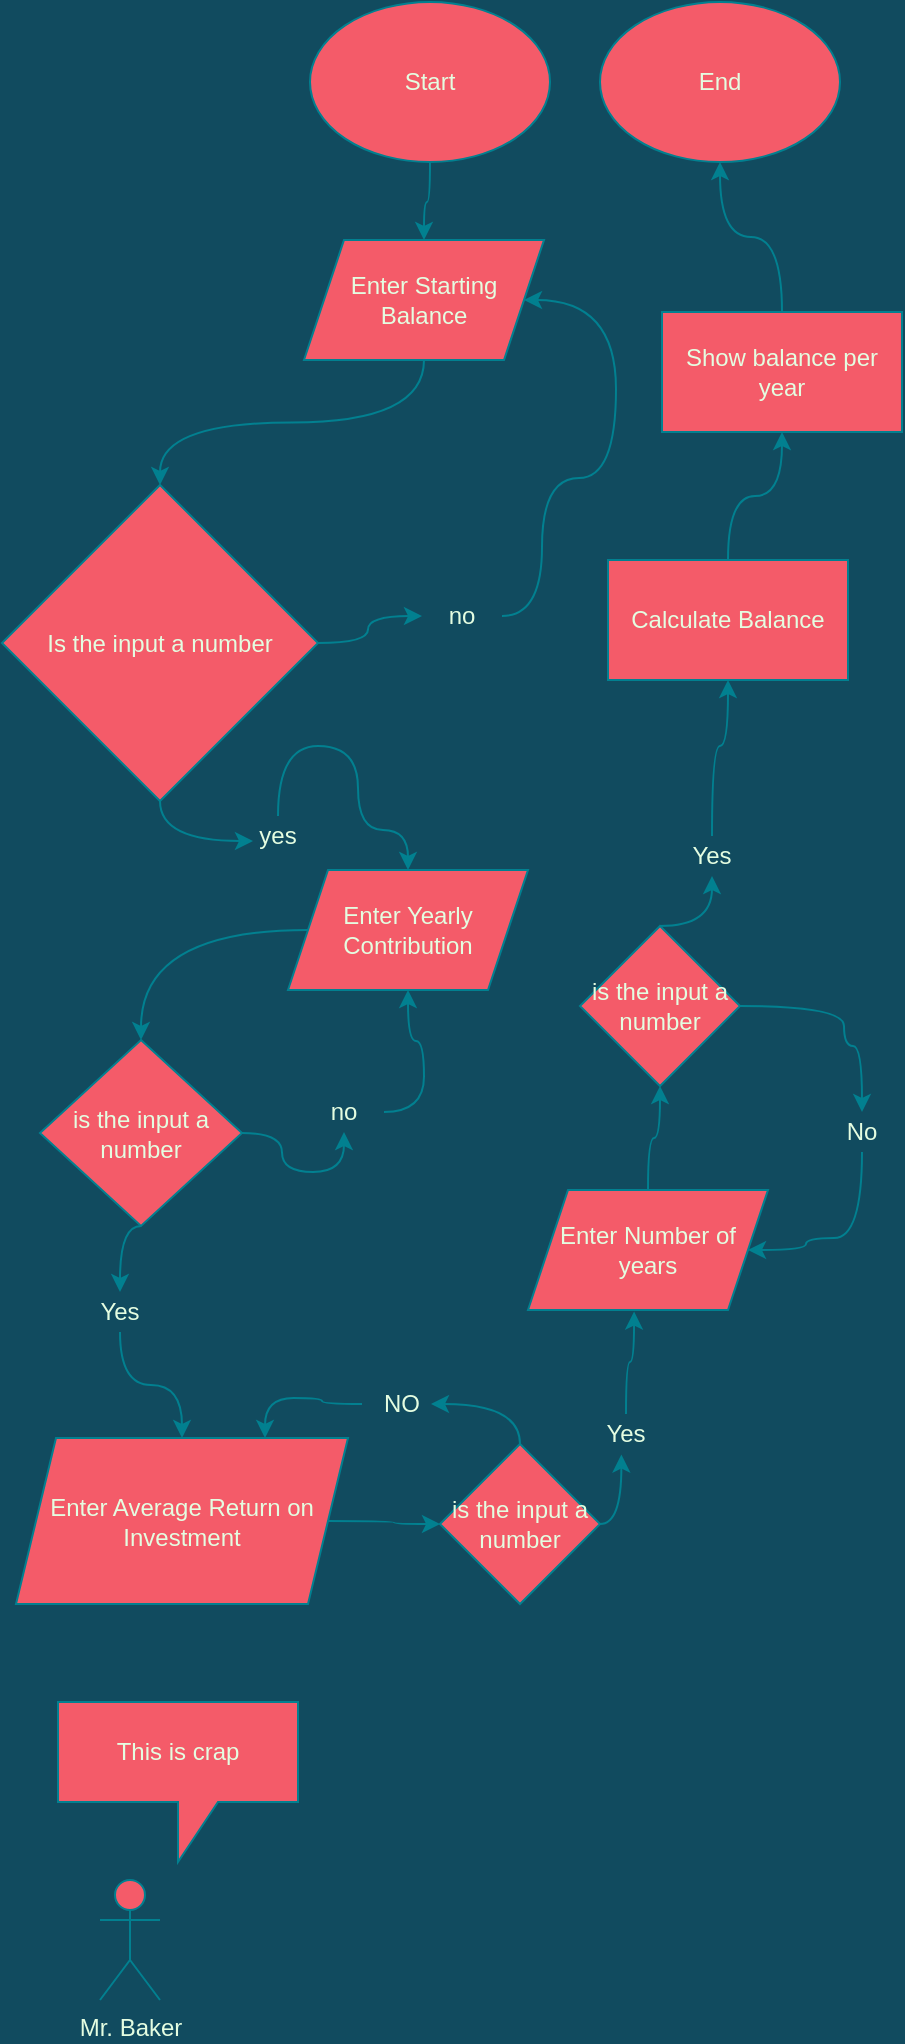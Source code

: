 <mxfile version="13.6.10" type="github">
  <diagram id="qUnon9rWK1T8DNUqRCIi" name="Page-1">
    <mxGraphModel grid="0" dx="1016" dy="1150" gridSize="10" guides="1" tooltips="1" connect="1" arrows="1" fold="1" page="1" pageScale="1" pageWidth="850" pageHeight="1100" math="0" shadow="0" background="#114B5F">
      <root>
        <mxCell id="0" />
        <mxCell id="1" parent="0" />
        <mxCell id="c7U_lFZOKelw3ld-xOK1-2" value="" parent="1" target="c7U_lFZOKelw3ld-xOK1-1" source="TYUJkwS5z9lv2B-sG-99-1" edge="1" style="edgeStyle=orthogonalEdgeStyle;orthogonalLoop=1;jettySize=auto;html=1;labelBackgroundColor=#114B5F;strokeColor=#028090;fontColor=#E4FDE1;curved=1;exitX=0.5;exitY=1;exitDx=0;exitDy=0;">
          <mxGeometry as="geometry" relative="1">
            <mxPoint as="sourcePoint" x="265" y="200" />
          </mxGeometry>
        </mxCell>
        <mxCell id="TYUJkwS5z9lv2B-sG-99-1" value="Start" parent="1" style="ellipse;whiteSpace=wrap;html=1;fillColor=#F45B69;strokeColor=#028090;fontColor=#E4FDE1;" vertex="1">
          <mxGeometry as="geometry" x="216" y="36" width="120" height="80" />
        </mxCell>
        <mxCell id="c7U_lFZOKelw3ld-xOK1-4" value="" parent="1" target="lZdONFPbMPYTnM9vWjer-17" source="c7U_lFZOKelw3ld-xOK1-1" edge="1" style="edgeStyle=orthogonalEdgeStyle;orthogonalLoop=1;jettySize=auto;html=1;labelBackgroundColor=#114B5F;strokeColor=#028090;fontColor=#E4FDE1;curved=1;entryX=0.5;entryY=0;entryDx=0;entryDy=0;">
          <mxGeometry as="geometry" relative="1">
            <mxPoint as="targetPoint" x="273" y="306" />
          </mxGeometry>
        </mxCell>
        <mxCell id="c7U_lFZOKelw3ld-xOK1-1" value="Enter Starting Balance" parent="1" style="shape=parallelogram;perimeter=parallelogramPerimeter;whiteSpace=wrap;html=1;fixedSize=1;fillColor=#F45B69;strokeColor=#028090;fontColor=#E4FDE1;" vertex="1">
          <mxGeometry as="geometry" x="213" y="155" width="120" height="60" />
        </mxCell>
        <mxCell id="lZdONFPbMPYTnM9vWjer-3" value="" parent="1" target="lZdONFPbMPYTnM9vWjer-2" source="lZdONFPbMPYTnM9vWjer-32" edge="1" style="edgeStyle=orthogonalEdgeStyle;orthogonalLoop=1;jettySize=auto;html=1;labelBackgroundColor=#114B5F;strokeColor=#028090;fontColor=#E4FDE1;curved=1;exitX=0.5;exitY=0;exitDx=0;exitDy=0;">
          <mxGeometry as="geometry" relative="1">
            <mxPoint as="sourcePoint" x="273" y="366" />
            <Array as="points">
              <mxPoint x="200" y="408" />
              <mxPoint x="240" y="408" />
              <mxPoint x="240" y="450" />
              <mxPoint x="265" y="450" />
            </Array>
          </mxGeometry>
        </mxCell>
        <mxCell id="lZdONFPbMPYTnM9vWjer-5" value="" parent="1" target="lZdONFPbMPYTnM9vWjer-27" source="lZdONFPbMPYTnM9vWjer-2" edge="1" style="edgeStyle=orthogonalEdgeStyle;orthogonalLoop=1;jettySize=auto;html=1;labelBackgroundColor=#114B5F;strokeColor=#028090;fontColor=#E4FDE1;curved=1;entryX=0.5;entryY=0;entryDx=0;entryDy=0;">
          <mxGeometry as="geometry" relative="1" />
        </mxCell>
        <mxCell id="lZdONFPbMPYTnM9vWjer-2" value="Enter Yearly Contribution" parent="1" style="shape=parallelogram;perimeter=parallelogramPerimeter;whiteSpace=wrap;html=1;fixedSize=1;fillColor=#F45B69;strokeColor=#028090;fontColor=#E4FDE1;" vertex="1">
          <mxGeometry as="geometry" x="205" y="470" width="120" height="60" />
        </mxCell>
        <mxCell id="lZdONFPbMPYTnM9vWjer-35" parent="1" target="c7U_lFZOKelw3ld-xOK1-1" source="lZdONFPbMPYTnM9vWjer-36" edge="1" style="edgeStyle=orthogonalEdgeStyle;curved=1;rounded=1;orthogonalLoop=1;jettySize=auto;html=1;exitX=1;exitY=0.5;exitDx=0;exitDy=0;entryX=1;entryY=0.5;entryDx=0;entryDy=0;strokeColor=#028090;fillColor=#F45B69;fontColor=#E4FDE1;">
          <mxGeometry as="geometry" relative="1">
            <Array as="points">
              <mxPoint x="332" y="343" />
              <mxPoint x="332" y="274" />
              <mxPoint x="369" y="274" />
              <mxPoint x="369" y="185" />
            </Array>
          </mxGeometry>
        </mxCell>
        <mxCell id="lZdONFPbMPYTnM9vWjer-17" value="Is the input a number" parent="1" style="rhombus;whiteSpace=wrap;html=1;strokeColor=#028090;fillColor=#F45B69;fontColor=#E4FDE1;" vertex="1">
          <mxGeometry as="geometry" x="62" y="277.5" width="158" height="158" />
        </mxCell>
        <mxCell id="lZdONFPbMPYTnM9vWjer-39" parent="1" target="lZdONFPbMPYTnM9vWjer-2" source="lZdONFPbMPYTnM9vWjer-40" edge="1" style="edgeStyle=orthogonalEdgeStyle;curved=1;rounded=1;orthogonalLoop=1;jettySize=auto;html=1;exitX=1;exitY=0.5;exitDx=0;exitDy=0;entryX=0.5;entryY=1;entryDx=0;entryDy=0;strokeColor=#028090;fillColor=#F45B69;fontColor=#E4FDE1;">
          <mxGeometry as="geometry" relative="1" />
        </mxCell>
        <mxCell id="lZdONFPbMPYTnM9vWjer-51" parent="1" target="lZdONFPbMPYTnM9vWjer-50" source="lZdONFPbMPYTnM9vWjer-52" edge="1" style="edgeStyle=orthogonalEdgeStyle;curved=1;rounded=1;orthogonalLoop=1;jettySize=auto;html=1;exitX=0.5;exitY=1;exitDx=0;exitDy=0;entryX=0.5;entryY=0;entryDx=0;entryDy=0;strokeColor=#028090;fillColor=#F45B69;fontColor=#E4FDE1;">
          <mxGeometry as="geometry" relative="1" />
        </mxCell>
        <mxCell id="lZdONFPbMPYTnM9vWjer-27" value="is the input a number" parent="1" style="rhombus;whiteSpace=wrap;html=1;strokeColor=#028090;fillColor=#F45B69;fontColor=#E4FDE1;" vertex="1">
          <mxGeometry as="geometry" x="81" y="555" width="101" height="93" />
        </mxCell>
        <mxCell id="lZdONFPbMPYTnM9vWjer-32" value="yes" parent="1" style="text;html=1;strokeColor=none;fillColor=none;align=center;verticalAlign=middle;whiteSpace=wrap;rounded=0;fontColor=#E4FDE1;" vertex="1">
          <mxGeometry as="geometry" x="180" y="443" width="40" height="20" />
        </mxCell>
        <mxCell id="lZdONFPbMPYTnM9vWjer-34" value="" parent="1" source="lZdONFPbMPYTnM9vWjer-17" edge="1" style="edgeStyle=orthogonalEdgeStyle;orthogonalLoop=1;jettySize=auto;html=1;labelBackgroundColor=#114B5F;strokeColor=#028090;fontColor=#E4FDE1;curved=1;exitX=0.5;exitY=1;exitDx=0;exitDy=0;">
          <mxGeometry as="geometry" relative="1">
            <mxPoint as="sourcePoint" x="141" y="435.5" />
            <mxPoint as="targetPoint" x="187" y="456" />
          </mxGeometry>
        </mxCell>
        <mxCell id="lZdONFPbMPYTnM9vWjer-36" value="no" parent="1" style="text;html=1;strokeColor=none;fillColor=none;align=center;verticalAlign=middle;whiteSpace=wrap;rounded=0;fontColor=#E4FDE1;" vertex="1">
          <mxGeometry as="geometry" x="272" y="333" width="40" height="20" />
        </mxCell>
        <mxCell id="lZdONFPbMPYTnM9vWjer-38" parent="1" target="lZdONFPbMPYTnM9vWjer-36" source="lZdONFPbMPYTnM9vWjer-17" edge="1" style="edgeStyle=orthogonalEdgeStyle;curved=1;rounded=1;orthogonalLoop=1;jettySize=auto;html=1;exitX=1;exitY=0.5;exitDx=0;exitDy=0;entryX=0;entryY=0.5;entryDx=0;entryDy=0;strokeColor=#028090;fillColor=#F45B69;fontColor=#E4FDE1;">
          <mxGeometry as="geometry" relative="1">
            <mxPoint as="sourcePoint" x="220" y="356.5" />
            <mxPoint as="targetPoint" x="323" y="185" />
            <Array as="points">
              <mxPoint x="245" y="357" />
              <mxPoint x="245" y="343" />
            </Array>
          </mxGeometry>
        </mxCell>
        <mxCell id="lZdONFPbMPYTnM9vWjer-40" value="no" parent="1" style="text;html=1;strokeColor=none;fillColor=none;align=center;verticalAlign=middle;whiteSpace=wrap;rounded=0;fontColor=#E4FDE1;" vertex="1">
          <mxGeometry as="geometry" x="213" y="581" width="40" height="20" />
        </mxCell>
        <mxCell id="lZdONFPbMPYTnM9vWjer-41" parent="1" target="lZdONFPbMPYTnM9vWjer-40" source="lZdONFPbMPYTnM9vWjer-27" edge="1" style="edgeStyle=orthogonalEdgeStyle;curved=1;rounded=1;orthogonalLoop=1;jettySize=auto;html=1;exitX=1;exitY=0.5;exitDx=0;exitDy=0;entryX=0.5;entryY=1;entryDx=0;entryDy=0;strokeColor=#028090;fillColor=#F45B69;fontColor=#E4FDE1;">
          <mxGeometry as="geometry" relative="1">
            <mxPoint as="sourcePoint" x="182" y="601.5" />
            <mxPoint as="targetPoint" x="265" y="530" />
          </mxGeometry>
        </mxCell>
        <mxCell id="lZdONFPbMPYTnM9vWjer-55" parent="1" target="lZdONFPbMPYTnM9vWjer-54" source="lZdONFPbMPYTnM9vWjer-50" edge="1" style="edgeStyle=orthogonalEdgeStyle;curved=1;rounded=1;orthogonalLoop=1;jettySize=auto;html=1;exitX=1;exitY=0.5;exitDx=0;exitDy=0;entryX=0;entryY=0.5;entryDx=0;entryDy=0;strokeColor=#028090;fillColor=#F45B69;fontColor=#E4FDE1;">
          <mxGeometry as="geometry" relative="1" />
        </mxCell>
        <mxCell id="lZdONFPbMPYTnM9vWjer-50" value="Enter Average Return on Investment" parent="1" style="shape=parallelogram;perimeter=parallelogramPerimeter;whiteSpace=wrap;html=1;fixedSize=1;strokeColor=#028090;fillColor=#F45B69;fontColor=#E4FDE1;" vertex="1">
          <mxGeometry as="geometry" x="69" y="754" width="166" height="83" />
        </mxCell>
        <mxCell id="lZdONFPbMPYTnM9vWjer-52" value="Yes" parent="1" style="text;html=1;strokeColor=none;fillColor=none;align=center;verticalAlign=middle;whiteSpace=wrap;rounded=0;fontColor=#E4FDE1;" vertex="1">
          <mxGeometry as="geometry" x="101" y="681" width="40" height="20" />
        </mxCell>
        <mxCell id="lZdONFPbMPYTnM9vWjer-53" parent="1" target="lZdONFPbMPYTnM9vWjer-52" source="lZdONFPbMPYTnM9vWjer-27" edge="1" style="edgeStyle=orthogonalEdgeStyle;curved=1;rounded=1;orthogonalLoop=1;jettySize=auto;html=1;exitX=0.5;exitY=1;exitDx=0;exitDy=0;entryX=0.5;entryY=0;entryDx=0;entryDy=0;strokeColor=#028090;fillColor=#F45B69;fontColor=#E4FDE1;">
          <mxGeometry as="geometry" relative="1">
            <mxPoint as="sourcePoint" x="131.5" y="648" />
            <mxPoint as="targetPoint" x="152" y="754" />
          </mxGeometry>
        </mxCell>
        <mxCell id="lZdONFPbMPYTnM9vWjer-60" parent="1" target="lZdONFPbMPYTnM9vWjer-50" source="lZdONFPbMPYTnM9vWjer-61" edge="1" style="edgeStyle=orthogonalEdgeStyle;curved=1;rounded=1;orthogonalLoop=1;jettySize=auto;html=1;exitX=0;exitY=0.5;exitDx=0;exitDy=0;entryX=0.75;entryY=0;entryDx=0;entryDy=0;strokeColor=#028090;fillColor=#F45B69;fontColor=#E4FDE1;">
          <mxGeometry as="geometry" relative="1" />
        </mxCell>
        <mxCell id="lZdONFPbMPYTnM9vWjer-63" parent="1" target="lZdONFPbMPYTnM9vWjer-59" source="lZdONFPbMPYTnM9vWjer-64" edge="1" style="edgeStyle=orthogonalEdgeStyle;curved=1;rounded=1;orthogonalLoop=1;jettySize=auto;html=1;exitX=0.5;exitY=0;exitDx=0;exitDy=0;entryX=0.442;entryY=1.013;entryDx=0;entryDy=0;entryPerimeter=0;strokeColor=#028090;fillColor=#F45B69;fontColor=#E4FDE1;">
          <mxGeometry as="geometry" relative="1" />
        </mxCell>
        <mxCell id="lZdONFPbMPYTnM9vWjer-54" value="is the input a number" parent="1" style="rhombus;whiteSpace=wrap;html=1;strokeColor=#028090;fillColor=#F45B69;fontColor=#E4FDE1;" vertex="1">
          <mxGeometry as="geometry" x="281" y="757" width="80" height="80" />
        </mxCell>
        <mxCell id="lZdONFPbMPYTnM9vWjer-56" value="Mr. Baker" parent="1" style="shape=umlActor;verticalLabelPosition=bottom;verticalAlign=top;html=1;outlineConnect=0;strokeColor=#028090;fillColor=#F45B69;fontColor=#E4FDE1;" vertex="1">
          <mxGeometry as="geometry" x="111" y="975" width="30" height="60" />
        </mxCell>
        <mxCell id="lZdONFPbMPYTnM9vWjer-57" value="This is crap" parent="1" style="shape=callout;whiteSpace=wrap;html=1;perimeter=calloutPerimeter;strokeColor=#028090;fillColor=#F45B69;fontColor=#E4FDE1;" vertex="1">
          <mxGeometry as="geometry" x="90" y="886" width="120" height="80" />
        </mxCell>
        <mxCell id="lZdONFPbMPYTnM9vWjer-67" parent="1" target="lZdONFPbMPYTnM9vWjer-66" source="lZdONFPbMPYTnM9vWjer-59" edge="1" style="edgeStyle=orthogonalEdgeStyle;curved=1;rounded=1;orthogonalLoop=1;jettySize=auto;html=1;exitX=0.5;exitY=0;exitDx=0;exitDy=0;entryX=0.5;entryY=1;entryDx=0;entryDy=0;strokeColor=#028090;fillColor=#F45B69;fontColor=#E4FDE1;">
          <mxGeometry as="geometry" relative="1" />
        </mxCell>
        <mxCell id="lZdONFPbMPYTnM9vWjer-59" value="Enter Number of years" parent="1" style="shape=parallelogram;perimeter=parallelogramPerimeter;whiteSpace=wrap;html=1;fixedSize=1;strokeColor=#028090;fillColor=#F45B69;fontColor=#E4FDE1;" vertex="1">
          <mxGeometry as="geometry" x="325" y="630" width="120" height="60" />
        </mxCell>
        <mxCell id="lZdONFPbMPYTnM9vWjer-61" value="NO" parent="1" style="text;html=1;strokeColor=none;fillColor=none;align=center;verticalAlign=middle;whiteSpace=wrap;rounded=0;fontColor=#E4FDE1;" vertex="1">
          <mxGeometry as="geometry" x="242" y="727" width="40" height="20" />
        </mxCell>
        <mxCell id="lZdONFPbMPYTnM9vWjer-62" parent="1" source="lZdONFPbMPYTnM9vWjer-54" edge="1" style="edgeStyle=orthogonalEdgeStyle;curved=1;rounded=1;orthogonalLoop=1;jettySize=auto;html=1;exitX=0.5;exitY=0;exitDx=0;exitDy=0;strokeColor=#028090;fillColor=#F45B69;fontColor=#E4FDE1;">
          <mxGeometry as="geometry" relative="1">
            <mxPoint as="sourcePoint" x="321" y="757" />
            <mxPoint as="targetPoint" x="276" y="737" />
          </mxGeometry>
        </mxCell>
        <mxCell id="lZdONFPbMPYTnM9vWjer-64" value="Yes" parent="1" style="text;html=1;strokeColor=none;fillColor=none;align=center;verticalAlign=middle;whiteSpace=wrap;rounded=0;fontColor=#E4FDE1;" vertex="1">
          <mxGeometry as="geometry" x="354" y="742" width="40" height="20" />
        </mxCell>
        <mxCell id="lZdONFPbMPYTnM9vWjer-65" parent="1" target="lZdONFPbMPYTnM9vWjer-64" source="lZdONFPbMPYTnM9vWjer-54" edge="1" style="edgeStyle=orthogonalEdgeStyle;curved=1;rounded=1;orthogonalLoop=1;jettySize=auto;html=1;exitX=1;exitY=0.5;exitDx=0;exitDy=0;entryX=0.442;entryY=1.013;entryDx=0;entryDy=0;entryPerimeter=0;strokeColor=#028090;fillColor=#F45B69;fontColor=#E4FDE1;">
          <mxGeometry as="geometry" relative="1">
            <mxPoint as="sourcePoint" x="361" y="797" />
            <mxPoint as="targetPoint" x="372.04" y="698.78" />
          </mxGeometry>
        </mxCell>
        <mxCell id="lZdONFPbMPYTnM9vWjer-68" parent="1" target="lZdONFPbMPYTnM9vWjer-59" source="lZdONFPbMPYTnM9vWjer-69" edge="1" style="edgeStyle=orthogonalEdgeStyle;curved=1;rounded=1;orthogonalLoop=1;jettySize=auto;html=1;exitX=0.5;exitY=1;exitDx=0;exitDy=0;entryX=1;entryY=0.5;entryDx=0;entryDy=0;strokeColor=#028090;fillColor=#F45B69;fontColor=#E4FDE1;">
          <mxGeometry as="geometry" relative="1">
            <Array as="points">
              <mxPoint x="492" y="654" />
              <mxPoint x="464" y="654" />
              <mxPoint x="464" y="660" />
            </Array>
          </mxGeometry>
        </mxCell>
        <mxCell id="lZdONFPbMPYTnM9vWjer-73" parent="1" target="lZdONFPbMPYTnM9vWjer-72" source="lZdONFPbMPYTnM9vWjer-74" edge="1" style="edgeStyle=orthogonalEdgeStyle;curved=1;rounded=1;orthogonalLoop=1;jettySize=auto;html=1;exitX=0.5;exitY=0;exitDx=0;exitDy=0;entryX=0.5;entryY=1;entryDx=0;entryDy=0;strokeColor=#028090;fillColor=#F45B69;fontColor=#E4FDE1;">
          <mxGeometry as="geometry" relative="1">
            <Array as="points">
              <mxPoint x="417" y="408" />
            </Array>
          </mxGeometry>
        </mxCell>
        <mxCell id="lZdONFPbMPYTnM9vWjer-66" value="is the input a number" parent="1" style="rhombus;whiteSpace=wrap;html=1;strokeColor=#028090;fillColor=#F45B69;fontColor=#E4FDE1;" vertex="1">
          <mxGeometry as="geometry" x="351" y="498" width="80" height="80" />
        </mxCell>
        <mxCell id="lZdONFPbMPYTnM9vWjer-69" value="No" parent="1" style="text;html=1;strokeColor=none;fillColor=none;align=center;verticalAlign=middle;whiteSpace=wrap;rounded=0;fontColor=#E4FDE1;" vertex="1">
          <mxGeometry as="geometry" x="472" y="591" width="40" height="20" />
        </mxCell>
        <mxCell id="lZdONFPbMPYTnM9vWjer-70" parent="1" target="lZdONFPbMPYTnM9vWjer-69" source="lZdONFPbMPYTnM9vWjer-66" edge="1" style="edgeStyle=orthogonalEdgeStyle;curved=1;rounded=1;orthogonalLoop=1;jettySize=auto;html=1;exitX=1;exitY=0.5;exitDx=0;exitDy=0;entryX=0.5;entryY=0;entryDx=0;entryDy=0;strokeColor=#028090;fillColor=#F45B69;fontColor=#E4FDE1;">
          <mxGeometry as="geometry" relative="1">
            <mxPoint as="sourcePoint" x="431" y="538" />
            <mxPoint as="targetPoint" x="435" y="660" />
            <Array as="points">
              <mxPoint x="483" y="538" />
              <mxPoint x="483" y="558" />
              <mxPoint x="492" y="558" />
            </Array>
          </mxGeometry>
        </mxCell>
        <mxCell id="lZdONFPbMPYTnM9vWjer-77" parent="1" target="lZdONFPbMPYTnM9vWjer-76" source="lZdONFPbMPYTnM9vWjer-72" edge="1" style="edgeStyle=orthogonalEdgeStyle;curved=1;rounded=1;orthogonalLoop=1;jettySize=auto;html=1;exitX=0.5;exitY=0;exitDx=0;exitDy=0;entryX=0.5;entryY=1;entryDx=0;entryDy=0;strokeColor=#028090;fillColor=#F45B69;fontColor=#E4FDE1;">
          <mxGeometry as="geometry" relative="1" />
        </mxCell>
        <mxCell id="lZdONFPbMPYTnM9vWjer-72" value="Calculate Balance" parent="1" style="rounded=0;whiteSpace=wrap;html=1;strokeColor=#028090;fillColor=#F45B69;fontColor=#E4FDE1;" vertex="1">
          <mxGeometry as="geometry" x="365" y="315" width="120" height="60" />
        </mxCell>
        <mxCell id="lZdONFPbMPYTnM9vWjer-74" value="Yes" parent="1" style="text;html=1;strokeColor=none;fillColor=none;align=center;verticalAlign=middle;whiteSpace=wrap;rounded=0;fontColor=#E4FDE1;" vertex="1">
          <mxGeometry as="geometry" x="397" y="453" width="40" height="20" />
        </mxCell>
        <mxCell id="lZdONFPbMPYTnM9vWjer-75" parent="1" target="lZdONFPbMPYTnM9vWjer-74" source="lZdONFPbMPYTnM9vWjer-66" edge="1" style="edgeStyle=orthogonalEdgeStyle;curved=1;rounded=1;orthogonalLoop=1;jettySize=auto;html=1;exitX=0.5;exitY=0;exitDx=0;exitDy=0;entryX=0.5;entryY=1;entryDx=0;entryDy=0;strokeColor=#028090;fillColor=#F45B69;fontColor=#E4FDE1;">
          <mxGeometry as="geometry" relative="1">
            <mxPoint as="sourcePoint" x="391" y="498" />
            <mxPoint as="targetPoint" x="465" y="425" />
          </mxGeometry>
        </mxCell>
        <mxCell id="lZdONFPbMPYTnM9vWjer-79" parent="1" target="lZdONFPbMPYTnM9vWjer-78" source="lZdONFPbMPYTnM9vWjer-76" edge="1" style="edgeStyle=orthogonalEdgeStyle;curved=1;rounded=1;orthogonalLoop=1;jettySize=auto;html=1;exitX=0.5;exitY=0;exitDx=0;exitDy=0;entryX=0.5;entryY=1;entryDx=0;entryDy=0;strokeColor=#028090;fillColor=#F45B69;fontColor=#E4FDE1;">
          <mxGeometry as="geometry" relative="1" />
        </mxCell>
        <mxCell id="lZdONFPbMPYTnM9vWjer-76" value="Show balance per year" parent="1" style="rounded=0;whiteSpace=wrap;html=1;strokeColor=#028090;fillColor=#F45B69;fontColor=#E4FDE1;" vertex="1">
          <mxGeometry as="geometry" x="392" y="191" width="120" height="60" />
        </mxCell>
        <mxCell id="lZdONFPbMPYTnM9vWjer-78" value="End" parent="1" style="ellipse;whiteSpace=wrap;html=1;strokeColor=#028090;fillColor=#F45B69;fontColor=#E4FDE1;" vertex="1">
          <mxGeometry as="geometry" x="361" y="36" width="120" height="80" />
        </mxCell>
      </root>
    </mxGraphModel>
  </diagram>
</mxfile>
